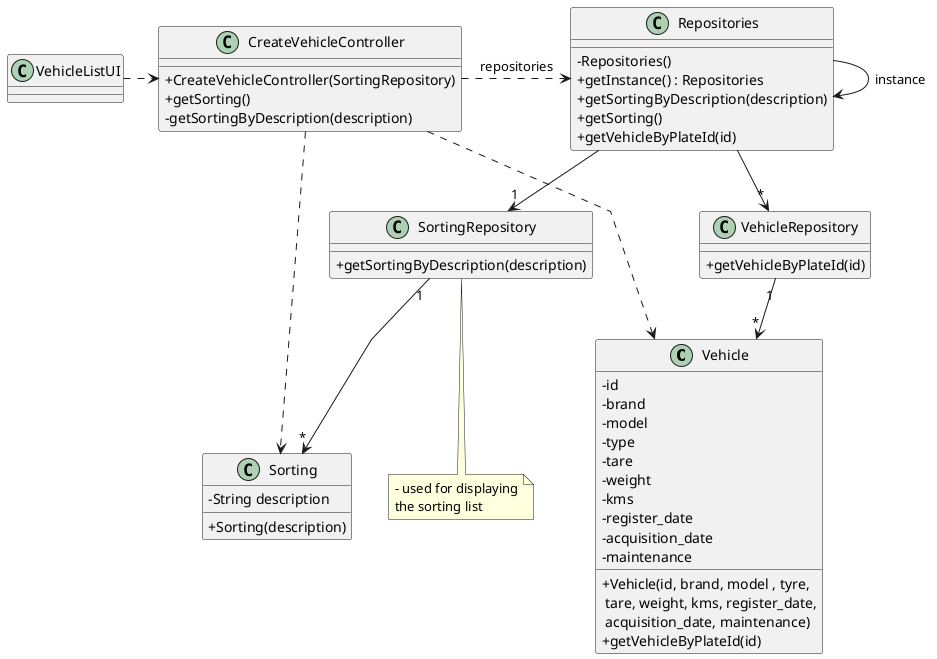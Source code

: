 @startuml
'skinparam monochrome true
skinparam packageStyle rectangle
skinparam shadowing false
skinparam linetype polyline
'skinparam linetype orto

skinparam classAttributeIconSize 0

'left to right direction


class Vehicle {
    - id
    - brand
    - model
    - type
    - tare
    - weight
    - kms
    - register_date
    - acquisition_date
    - maintenance

    + Vehicle(id, brand, model , tyre,\n tare, weight, kms, register_date,\n acquisition_date, maintenance)
    + getVehicleByPlateId(id)
}

class Sorting {
    - String description

    + Sorting(description)
}

class SortingRepository {
    + getSortingByDescription(description)
}

class VehicleRepository {
    + getVehicleByPlateId(id)
}

class Repositories {
    - Repositories()
    + getInstance() : Repositories
    + getSortingByDescription(description)
    + getSorting()
    + getVehicleByPlateId(id)
}

note bottom of SortingRepository
    - used for displaying
    the sorting list
end note

class VehicleListUI {
}

class CreateVehicleController {
    + CreateVehicleController(SortingRepository)
    + getSorting()
    - getSortingByDescription(description)
}

VehicleListUI .> CreateVehicleController

CreateVehicleController .> Repositories : repositories

Repositories -> Repositories : instance

Repositories --> "1" SortingRepository
Repositories --> "*" VehicleRepository

VehicleRepository "1" --> "*" Vehicle
SortingRepository "1" --> "*" Sorting

CreateVehicleController .> Sorting
CreateVehicleController .> Vehicle
@enduml